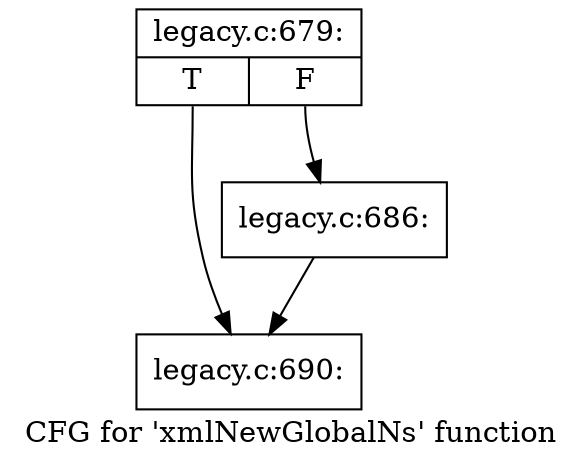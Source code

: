 digraph "CFG for 'xmlNewGlobalNs' function" {
	label="CFG for 'xmlNewGlobalNs' function";

	Node0x4932260 [shape=record,label="{legacy.c:679:|{<s0>T|<s1>F}}"];
	Node0x4932260:s0 -> Node0x4933110;
	Node0x4932260:s1 -> Node0x49330c0;
	Node0x49330c0 [shape=record,label="{legacy.c:686:}"];
	Node0x49330c0 -> Node0x4933110;
	Node0x4933110 [shape=record,label="{legacy.c:690:}"];
}
